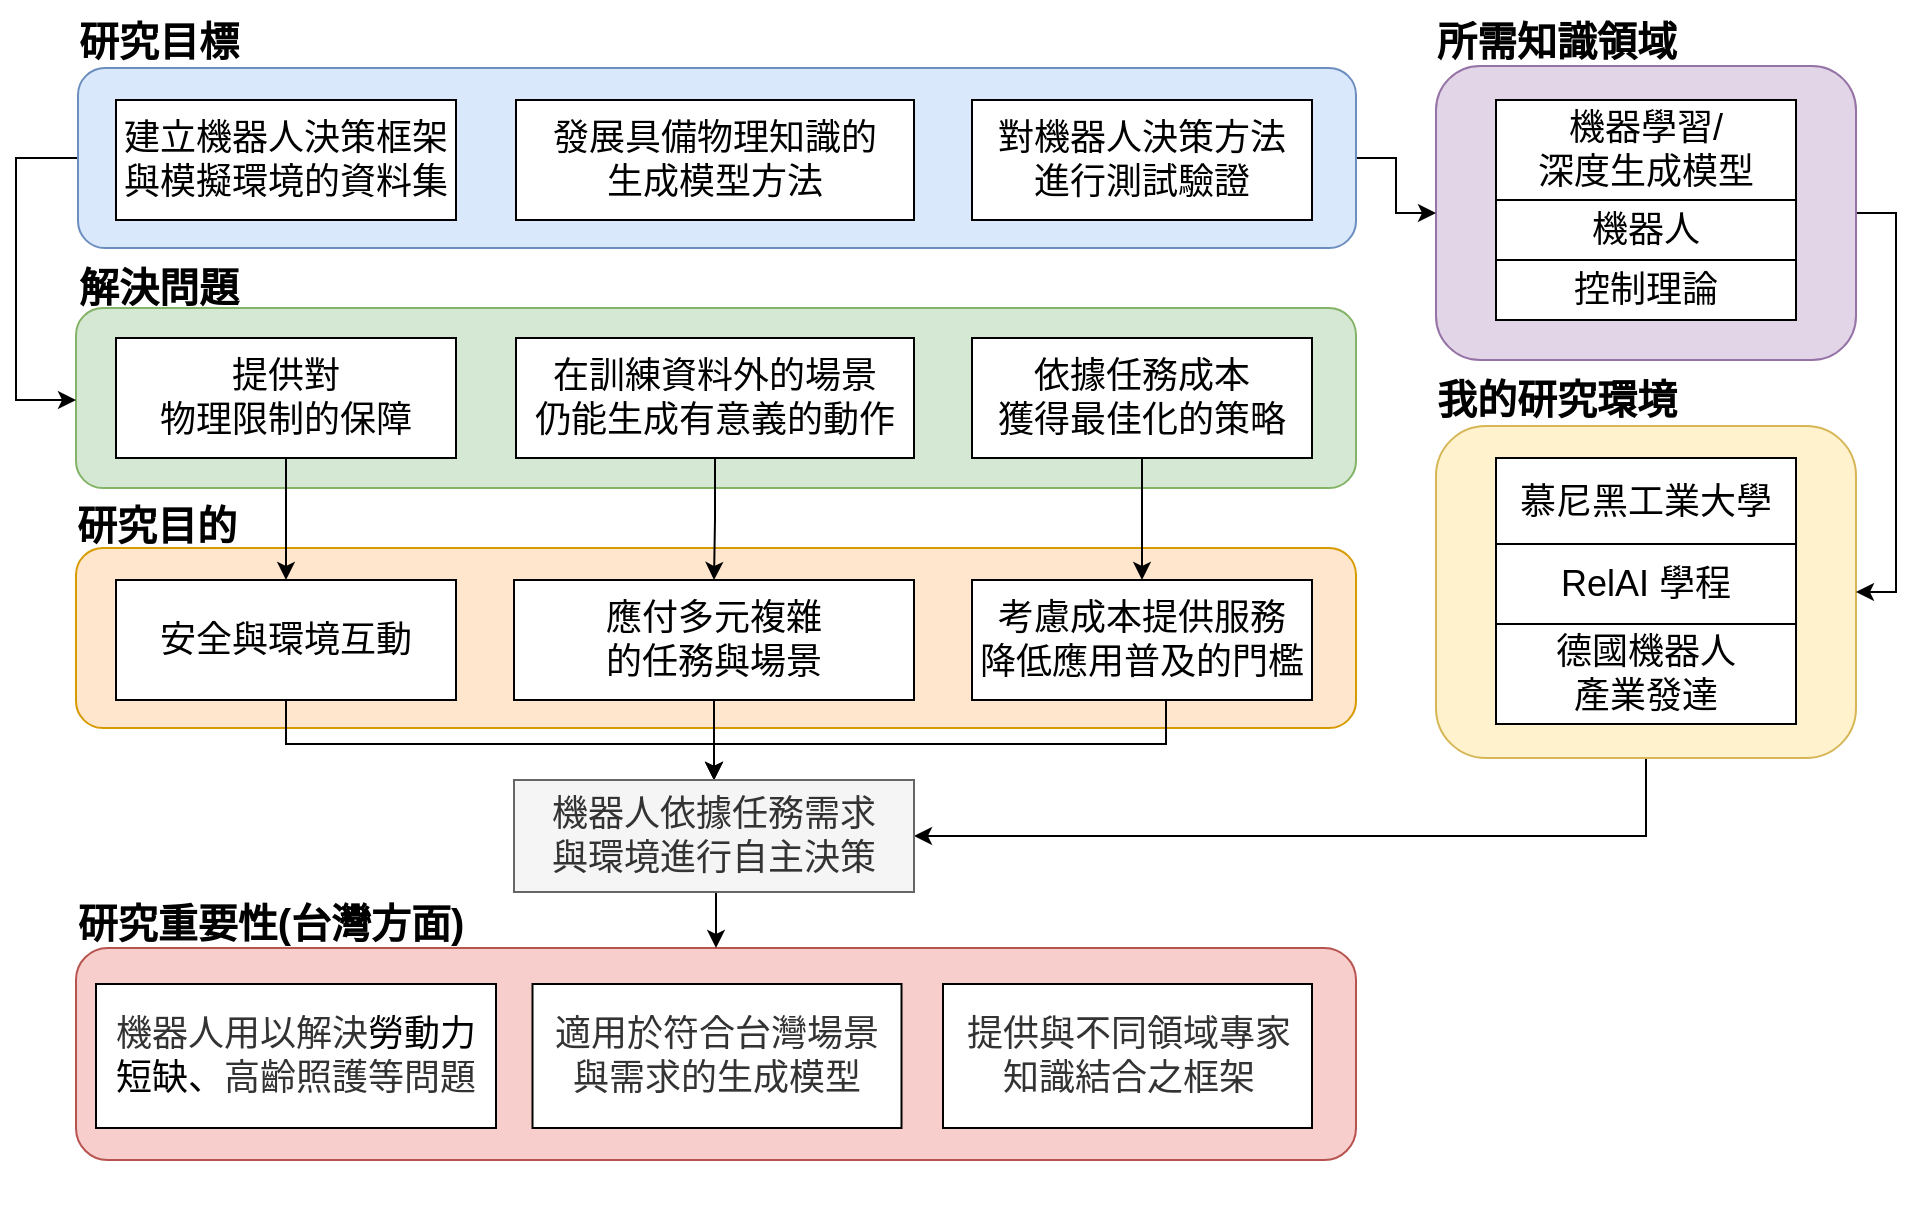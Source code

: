 <mxfile version="26.0.8">
  <diagram name="Page-1" id="670VF1S9xeTWydn9UHZk">
    <mxGraphModel dx="1562" dy="857" grid="1" gridSize="10" guides="1" tooltips="1" connect="1" arrows="1" fold="1" page="1" pageScale="1" pageWidth="827" pageHeight="1169" math="0" shadow="0">
      <root>
        <mxCell id="0" />
        <mxCell id="1" parent="0" />
        <mxCell id="fv7mHJ2bl-hvzToH5RkA-4" value="" style="group" vertex="1" connectable="0" parent="1">
          <mxGeometry x="70" y="120" width="920" height="610" as="geometry" />
        </mxCell>
        <mxCell id="DQA1pnny6km0yf52TErZ-46" style="edgeStyle=orthogonalEdgeStyle;rounded=0;orthogonalLoop=1;jettySize=auto;html=1;exitX=0.5;exitY=1;exitDx=0;exitDy=0;entryX=1;entryY=0.5;entryDx=0;entryDy=0;" parent="fv7mHJ2bl-hvzToH5RkA-4" source="DQA1pnny6km0yf52TErZ-40" target="DQA1pnny6km0yf52TErZ-10" edge="1">
          <mxGeometry relative="1" as="geometry" />
        </mxCell>
        <mxCell id="DQA1pnny6km0yf52TErZ-40" value="" style="rounded=1;whiteSpace=wrap;html=1;shadow=0;fillColor=#fff2cc;strokeColor=#d6b656;" parent="fv7mHJ2bl-hvzToH5RkA-4" vertex="1">
          <mxGeometry x="710" y="213" width="210" height="166" as="geometry" />
        </mxCell>
        <mxCell id="DQA1pnny6km0yf52TErZ-45" style="edgeStyle=orthogonalEdgeStyle;rounded=0;orthogonalLoop=1;jettySize=auto;html=1;exitX=1;exitY=0.5;exitDx=0;exitDy=0;entryX=1;entryY=0.5;entryDx=0;entryDy=0;" parent="fv7mHJ2bl-hvzToH5RkA-4" source="DQA1pnny6km0yf52TErZ-39" target="DQA1pnny6km0yf52TErZ-40" edge="1">
          <mxGeometry relative="1" as="geometry" />
        </mxCell>
        <mxCell id="DQA1pnny6km0yf52TErZ-39" value="" style="rounded=1;whiteSpace=wrap;html=1;shadow=0;fillColor=#e1d5e7;strokeColor=#9673a6;" parent="fv7mHJ2bl-hvzToH5RkA-4" vertex="1">
          <mxGeometry x="710" y="33" width="210" height="147" as="geometry" />
        </mxCell>
        <mxCell id="DQA1pnny6km0yf52TErZ-30" value="" style="rounded=1;whiteSpace=wrap;html=1;shadow=0;fillColor=#f8cecc;strokeColor=#b85450;" parent="fv7mHJ2bl-hvzToH5RkA-4" vertex="1">
          <mxGeometry x="30" y="474" width="640" height="106" as="geometry" />
        </mxCell>
        <mxCell id="DQA1pnny6km0yf52TErZ-23" value="" style="rounded=1;whiteSpace=wrap;html=1;shadow=0;fillColor=#ffe6cc;strokeColor=#d79b00;" parent="fv7mHJ2bl-hvzToH5RkA-4" vertex="1">
          <mxGeometry x="30" y="274" width="640" height="90" as="geometry" />
        </mxCell>
        <mxCell id="DQA1pnny6km0yf52TErZ-20" value="" style="rounded=1;whiteSpace=wrap;html=1;shadow=0;fillColor=#d5e8d4;strokeColor=#82b366;" parent="fv7mHJ2bl-hvzToH5RkA-4" vertex="1">
          <mxGeometry x="30" y="154" width="640" height="90" as="geometry" />
        </mxCell>
        <mxCell id="DQA1pnny6km0yf52TErZ-22" style="edgeStyle=orthogonalEdgeStyle;rounded=0;orthogonalLoop=1;jettySize=auto;html=1;exitX=0;exitY=0.5;exitDx=0;exitDy=0;entryX=0;entryY=0.5;entryDx=0;entryDy=0;" parent="fv7mHJ2bl-hvzToH5RkA-4" source="DQA1pnny6km0yf52TErZ-19" target="DQA1pnny6km0yf52TErZ-20" edge="1">
          <mxGeometry relative="1" as="geometry">
            <Array as="points">
              <mxPoint y="79" />
              <mxPoint y="200" />
            </Array>
          </mxGeometry>
        </mxCell>
        <mxCell id="DQA1pnny6km0yf52TErZ-48" style="edgeStyle=orthogonalEdgeStyle;rounded=0;orthogonalLoop=1;jettySize=auto;html=1;exitX=1;exitY=0.5;exitDx=0;exitDy=0;entryX=0;entryY=0.5;entryDx=0;entryDy=0;" parent="fv7mHJ2bl-hvzToH5RkA-4" source="DQA1pnny6km0yf52TErZ-19" target="DQA1pnny6km0yf52TErZ-39" edge="1">
          <mxGeometry relative="1" as="geometry" />
        </mxCell>
        <mxCell id="DQA1pnny6km0yf52TErZ-19" value="" style="rounded=1;whiteSpace=wrap;html=1;shadow=0;fillColor=#dae8fc;strokeColor=#6c8ebf;" parent="fv7mHJ2bl-hvzToH5RkA-4" vertex="1">
          <mxGeometry x="31" y="34" width="639" height="90" as="geometry" />
        </mxCell>
        <mxCell id="DQA1pnny6km0yf52TErZ-24" style="edgeStyle=orthogonalEdgeStyle;rounded=0;orthogonalLoop=1;jettySize=auto;html=1;exitX=0.5;exitY=1;exitDx=0;exitDy=0;entryX=0.5;entryY=0;entryDx=0;entryDy=0;" parent="fv7mHJ2bl-hvzToH5RkA-4" source="DQA1pnny6km0yf52TErZ-1" target="DQA1pnny6km0yf52TErZ-7" edge="1">
          <mxGeometry relative="1" as="geometry" />
        </mxCell>
        <mxCell id="DQA1pnny6km0yf52TErZ-1" value="&lt;font style=&quot;font-size: 18px;&quot;&gt;提供對&lt;br&gt;物理限制的保障&lt;/font&gt;" style="rounded=0;whiteSpace=wrap;html=1;" parent="fv7mHJ2bl-hvzToH5RkA-4" vertex="1">
          <mxGeometry x="50" y="169" width="170" height="60" as="geometry" />
        </mxCell>
        <mxCell id="DQA1pnny6km0yf52TErZ-25" style="edgeStyle=orthogonalEdgeStyle;rounded=0;orthogonalLoop=1;jettySize=auto;html=1;exitX=0.5;exitY=1;exitDx=0;exitDy=0;entryX=0.5;entryY=0;entryDx=0;entryDy=0;" parent="fv7mHJ2bl-hvzToH5RkA-4" source="DQA1pnny6km0yf52TErZ-2" target="DQA1pnny6km0yf52TErZ-8" edge="1">
          <mxGeometry relative="1" as="geometry" />
        </mxCell>
        <mxCell id="DQA1pnny6km0yf52TErZ-2" value="&lt;span style=&quot;font-size: 18px;&quot;&gt;在訓練資料外的場景&lt;br&gt;仍能生成有意義的動作&lt;/span&gt;" style="rounded=0;whiteSpace=wrap;html=1;" parent="fv7mHJ2bl-hvzToH5RkA-4" vertex="1">
          <mxGeometry x="250" y="169" width="199" height="60" as="geometry" />
        </mxCell>
        <mxCell id="DQA1pnny6km0yf52TErZ-26" style="edgeStyle=orthogonalEdgeStyle;rounded=0;orthogonalLoop=1;jettySize=auto;html=1;exitX=0.5;exitY=1;exitDx=0;exitDy=0;entryX=0.5;entryY=0;entryDx=0;entryDy=0;" parent="fv7mHJ2bl-hvzToH5RkA-4" source="DQA1pnny6km0yf52TErZ-3" target="DQA1pnny6km0yf52TErZ-9" edge="1">
          <mxGeometry relative="1" as="geometry" />
        </mxCell>
        <mxCell id="DQA1pnny6km0yf52TErZ-3" value="&lt;span style=&quot;font-size: 18px;&quot;&gt;依據任務成本&lt;br&gt;獲得最佳化的策略&lt;/span&gt;" style="rounded=0;whiteSpace=wrap;html=1;" parent="fv7mHJ2bl-hvzToH5RkA-4" vertex="1">
          <mxGeometry x="478" y="169" width="170" height="60" as="geometry" />
        </mxCell>
        <mxCell id="DQA1pnny6km0yf52TErZ-4" value="&lt;span style=&quot;font-size: 18px;&quot;&gt;建立機器人決策框架&lt;br&gt;與模擬環境的資料集&lt;/span&gt;" style="rounded=0;whiteSpace=wrap;html=1;" parent="fv7mHJ2bl-hvzToH5RkA-4" vertex="1">
          <mxGeometry x="50" y="50" width="170" height="60" as="geometry" />
        </mxCell>
        <mxCell id="DQA1pnny6km0yf52TErZ-5" value="&lt;span style=&quot;font-size: 18px;&quot;&gt;發展具備物理知識的&lt;br&gt;生成模型方法&lt;/span&gt;" style="rounded=0;whiteSpace=wrap;html=1;" parent="fv7mHJ2bl-hvzToH5RkA-4" vertex="1">
          <mxGeometry x="250" y="50" width="199" height="60" as="geometry" />
        </mxCell>
        <mxCell id="DQA1pnny6km0yf52TErZ-6" value="&lt;span style=&quot;font-size: 18px;&quot;&gt;對機器人決策方法&lt;br&gt;進行測試驗證&lt;/span&gt;" style="rounded=0;whiteSpace=wrap;html=1;" parent="fv7mHJ2bl-hvzToH5RkA-4" vertex="1">
          <mxGeometry x="478" y="50" width="170" height="60" as="geometry" />
        </mxCell>
        <mxCell id="DQA1pnny6km0yf52TErZ-31" style="edgeStyle=orthogonalEdgeStyle;rounded=0;orthogonalLoop=1;jettySize=auto;html=1;exitX=0.5;exitY=1;exitDx=0;exitDy=0;entryX=0.5;entryY=0;entryDx=0;entryDy=0;" parent="fv7mHJ2bl-hvzToH5RkA-4" source="DQA1pnny6km0yf52TErZ-7" target="DQA1pnny6km0yf52TErZ-10" edge="1">
          <mxGeometry relative="1" as="geometry">
            <Array as="points">
              <mxPoint x="135" y="372" />
              <mxPoint x="349" y="372" />
            </Array>
          </mxGeometry>
        </mxCell>
        <mxCell id="DQA1pnny6km0yf52TErZ-7" value="&lt;span style=&quot;font-size: 18px;&quot;&gt;安全與環境互動&lt;/span&gt;" style="rounded=0;whiteSpace=wrap;html=1;" parent="fv7mHJ2bl-hvzToH5RkA-4" vertex="1">
          <mxGeometry x="50" y="290" width="170" height="60" as="geometry" />
        </mxCell>
        <mxCell id="DQA1pnny6km0yf52TErZ-28" style="edgeStyle=orthogonalEdgeStyle;rounded=0;orthogonalLoop=1;jettySize=auto;html=1;exitX=0.5;exitY=1;exitDx=0;exitDy=0;entryX=0.5;entryY=0;entryDx=0;entryDy=0;" parent="fv7mHJ2bl-hvzToH5RkA-4" source="DQA1pnny6km0yf52TErZ-8" target="DQA1pnny6km0yf52TErZ-10" edge="1">
          <mxGeometry relative="1" as="geometry" />
        </mxCell>
        <mxCell id="DQA1pnny6km0yf52TErZ-8" value="&lt;span style=&quot;font-size: 18px;&quot;&gt;應付多元複雜&lt;br&gt;的任務與場景&lt;/span&gt;" style="rounded=0;whiteSpace=wrap;html=1;" parent="fv7mHJ2bl-hvzToH5RkA-4" vertex="1">
          <mxGeometry x="249" y="290" width="200" height="60" as="geometry" />
        </mxCell>
        <mxCell id="DQA1pnny6km0yf52TErZ-32" style="edgeStyle=orthogonalEdgeStyle;rounded=0;orthogonalLoop=1;jettySize=auto;html=1;exitX=0.5;exitY=1;exitDx=0;exitDy=0;entryX=0.5;entryY=0;entryDx=0;entryDy=0;" parent="fv7mHJ2bl-hvzToH5RkA-4" source="DQA1pnny6km0yf52TErZ-9" target="DQA1pnny6km0yf52TErZ-10" edge="1">
          <mxGeometry relative="1" as="geometry">
            <Array as="points">
              <mxPoint x="575" y="372" />
              <mxPoint x="349" y="372" />
            </Array>
          </mxGeometry>
        </mxCell>
        <mxCell id="DQA1pnny6km0yf52TErZ-9" value="&lt;span style=&quot;font-size: 18px;&quot;&gt;考慮成本提供服務&lt;/span&gt;&lt;br&gt;&lt;span style=&quot;font-size: 18px;&quot;&gt;降低應用普及的門檻&lt;/span&gt;" style="rounded=0;whiteSpace=wrap;html=1;" parent="fv7mHJ2bl-hvzToH5RkA-4" vertex="1">
          <mxGeometry x="478" y="290" width="170" height="60" as="geometry" />
        </mxCell>
        <mxCell id="DQA1pnny6km0yf52TErZ-50" style="edgeStyle=orthogonalEdgeStyle;rounded=0;orthogonalLoop=1;jettySize=auto;html=1;exitX=0.5;exitY=1;exitDx=0;exitDy=0;entryX=0.5;entryY=0;entryDx=0;entryDy=0;" parent="fv7mHJ2bl-hvzToH5RkA-4" source="DQA1pnny6km0yf52TErZ-10" target="DQA1pnny6km0yf52TErZ-30" edge="1">
          <mxGeometry relative="1" as="geometry" />
        </mxCell>
        <mxCell id="DQA1pnny6km0yf52TErZ-10" value="&lt;span style=&quot;font-size: 18px;&quot;&gt;機器人依據任務需求&lt;br&gt;與環境進行自主決策&lt;/span&gt;" style="rounded=0;whiteSpace=wrap;html=1;fillColor=#f5f5f5;fontColor=#333333;strokeColor=#666666;" parent="fv7mHJ2bl-hvzToH5RkA-4" vertex="1">
          <mxGeometry x="249" y="390" width="200" height="56" as="geometry" />
        </mxCell>
        <mxCell id="DQA1pnny6km0yf52TErZ-11" value="&lt;span style=&quot;font-size: 18px;&quot;&gt;機器學習/&lt;br&gt;深度生成模型&lt;/span&gt;" style="rounded=0;whiteSpace=wrap;html=1;" parent="fv7mHJ2bl-hvzToH5RkA-4" vertex="1">
          <mxGeometry x="740" y="50" width="150" height="50" as="geometry" />
        </mxCell>
        <mxCell id="DQA1pnny6km0yf52TErZ-12" value="&lt;span style=&quot;font-size: 18px;&quot;&gt;機器人&lt;/span&gt;" style="rounded=0;whiteSpace=wrap;html=1;" parent="fv7mHJ2bl-hvzToH5RkA-4" vertex="1">
          <mxGeometry x="740" y="100" width="150" height="30" as="geometry" />
        </mxCell>
        <mxCell id="DQA1pnny6km0yf52TErZ-13" value="&lt;span style=&quot;font-size: 18px;&quot;&gt;控制理論&lt;/span&gt;" style="rounded=0;whiteSpace=wrap;html=1;" parent="fv7mHJ2bl-hvzToH5RkA-4" vertex="1">
          <mxGeometry x="740" y="130" width="150" height="30" as="geometry" />
        </mxCell>
        <mxCell id="DQA1pnny6km0yf52TErZ-14" value="&lt;span style=&quot;font-size: 18px;&quot;&gt;慕尼黑工業大學&lt;/span&gt;" style="rounded=0;whiteSpace=wrap;html=1;" parent="fv7mHJ2bl-hvzToH5RkA-4" vertex="1">
          <mxGeometry x="740" y="229" width="150" height="43" as="geometry" />
        </mxCell>
        <mxCell id="DQA1pnny6km0yf52TErZ-15" value="&lt;span style=&quot;font-size: 18px;&quot;&gt;RelAI 學程&lt;/span&gt;" style="rounded=0;whiteSpace=wrap;html=1;" parent="fv7mHJ2bl-hvzToH5RkA-4" vertex="1">
          <mxGeometry x="740" y="272" width="150" height="40" as="geometry" />
        </mxCell>
        <mxCell id="DQA1pnny6km0yf52TErZ-16" value="&lt;span style=&quot;font-size: 18px;&quot;&gt;德國機器人&lt;br&gt;產業發達&lt;/span&gt;" style="rounded=0;whiteSpace=wrap;html=1;" parent="fv7mHJ2bl-hvzToH5RkA-4" vertex="1">
          <mxGeometry x="740" y="312" width="150" height="50" as="geometry" />
        </mxCell>
        <mxCell id="DQA1pnny6km0yf52TErZ-33" value="&lt;font style=&quot;font-size: 20px;&quot;&gt;&lt;b style=&quot;&quot;&gt;研究目標&lt;/b&gt;&lt;/font&gt;" style="text;html=1;align=center;verticalAlign=middle;resizable=0;points=[];autosize=1;strokeColor=none;fillColor=none;" parent="fv7mHJ2bl-hvzToH5RkA-4" vertex="1">
          <mxGeometry x="21" width="100" height="40" as="geometry" />
        </mxCell>
        <mxCell id="DQA1pnny6km0yf52TErZ-34" value="&lt;span style=&quot;font-size: 20px;&quot;&gt;&lt;b&gt;解決問題&lt;/b&gt;&lt;/span&gt;" style="text;html=1;align=center;verticalAlign=middle;resizable=0;points=[];autosize=1;strokeColor=none;fillColor=none;" parent="fv7mHJ2bl-hvzToH5RkA-4" vertex="1">
          <mxGeometry x="21" y="123" width="100" height="40" as="geometry" />
        </mxCell>
        <mxCell id="DQA1pnny6km0yf52TErZ-35" value="&lt;span style=&quot;font-size: 20px;&quot;&gt;&lt;b&gt;研究目的&lt;/b&gt;&lt;/span&gt;" style="text;html=1;align=center;verticalAlign=middle;resizable=0;points=[];autosize=1;strokeColor=none;fillColor=none;" parent="fv7mHJ2bl-hvzToH5RkA-4" vertex="1">
          <mxGeometry x="20" y="242" width="100" height="40" as="geometry" />
        </mxCell>
        <mxCell id="DQA1pnny6km0yf52TErZ-36" value="&lt;span style=&quot;font-size: 20px;&quot;&gt;&lt;b&gt;研究重要性(台灣方面)&lt;/b&gt;&lt;/span&gt;" style="text;html=1;align=center;verticalAlign=middle;resizable=0;points=[];autosize=1;strokeColor=none;fillColor=none;" parent="fv7mHJ2bl-hvzToH5RkA-4" vertex="1">
          <mxGeometry x="17" y="441" width="220" height="40" as="geometry" />
        </mxCell>
        <mxCell id="DQA1pnny6km0yf52TErZ-41" value="&lt;font style=&quot;font-size: 20px;&quot;&gt;&lt;b style=&quot;&quot;&gt;所需知識&lt;/b&gt;&lt;/font&gt;&lt;b style=&quot;font-size: 20px;&quot;&gt;領域&lt;/b&gt;" style="text;html=1;align=center;verticalAlign=middle;resizable=0;points=[];autosize=1;strokeColor=none;fillColor=none;" parent="fv7mHJ2bl-hvzToH5RkA-4" vertex="1">
          <mxGeometry x="700" width="140" height="40" as="geometry" />
        </mxCell>
        <mxCell id="DQA1pnny6km0yf52TErZ-42" value="&lt;span style=&quot;font-size: 20px;&quot;&gt;&lt;b&gt;我的研究環境&lt;/b&gt;&lt;/span&gt;" style="text;html=1;align=center;verticalAlign=middle;resizable=0;points=[];autosize=1;strokeColor=none;fillColor=none;" parent="fv7mHJ2bl-hvzToH5RkA-4" vertex="1">
          <mxGeometry x="700" y="179" width="140" height="40" as="geometry" />
        </mxCell>
        <mxCell id="fv7mHJ2bl-hvzToH5RkA-1" value="&lt;div&gt;&lt;font color=&quot;#333333&quot;&gt;&lt;span style=&quot;font-size: 18px;&quot;&gt;機器人用以解決&lt;/span&gt;&lt;/font&gt;&lt;font style=&quot;background-color: transparent;&quot;&gt;&lt;span style=&quot;font-size: 18px;&quot;&gt;勞動力&lt;br&gt;短缺、&lt;/span&gt;&lt;/font&gt;&lt;span style=&quot;background-color: transparent; font-size: 18px; color: light-dark(rgb(51, 51, 51), rgb(193, 193, 193));&quot;&gt;高齡照護等問題&lt;/span&gt;&lt;/div&gt;" style="rounded=0;whiteSpace=wrap;html=1;" vertex="1" parent="fv7mHJ2bl-hvzToH5RkA-4">
          <mxGeometry x="40" y="492" width="200" height="72" as="geometry" />
        </mxCell>
        <mxCell id="fv7mHJ2bl-hvzToH5RkA-2" value="&lt;div&gt;&lt;font color=&quot;#333333&quot;&gt;&lt;span style=&quot;font-size: 18px;&quot;&gt;適用於符合台灣場景&lt;br&gt;與需求的生成&lt;/span&gt;&lt;/font&gt;&lt;span style=&quot;font-size: 18px; color: rgb(51, 51, 51); background-color: transparent;&quot;&gt;模型&lt;/span&gt;&lt;/div&gt;" style="rounded=0;whiteSpace=wrap;html=1;" vertex="1" parent="fv7mHJ2bl-hvzToH5RkA-4">
          <mxGeometry x="258.25" y="492" width="184.5" height="72" as="geometry" />
        </mxCell>
        <mxCell id="fv7mHJ2bl-hvzToH5RkA-3" value="&lt;div&gt;&lt;font color=&quot;#333333&quot;&gt;&lt;span style=&quot;font-size: 18px;&quot;&gt;提供與不同領域專家&lt;br&gt;知識結合之框架&lt;/span&gt;&lt;/font&gt;&lt;/div&gt;" style="rounded=0;whiteSpace=wrap;html=1;" vertex="1" parent="fv7mHJ2bl-hvzToH5RkA-4">
          <mxGeometry x="463.5" y="492" width="184.5" height="72" as="geometry" />
        </mxCell>
      </root>
    </mxGraphModel>
  </diagram>
</mxfile>
